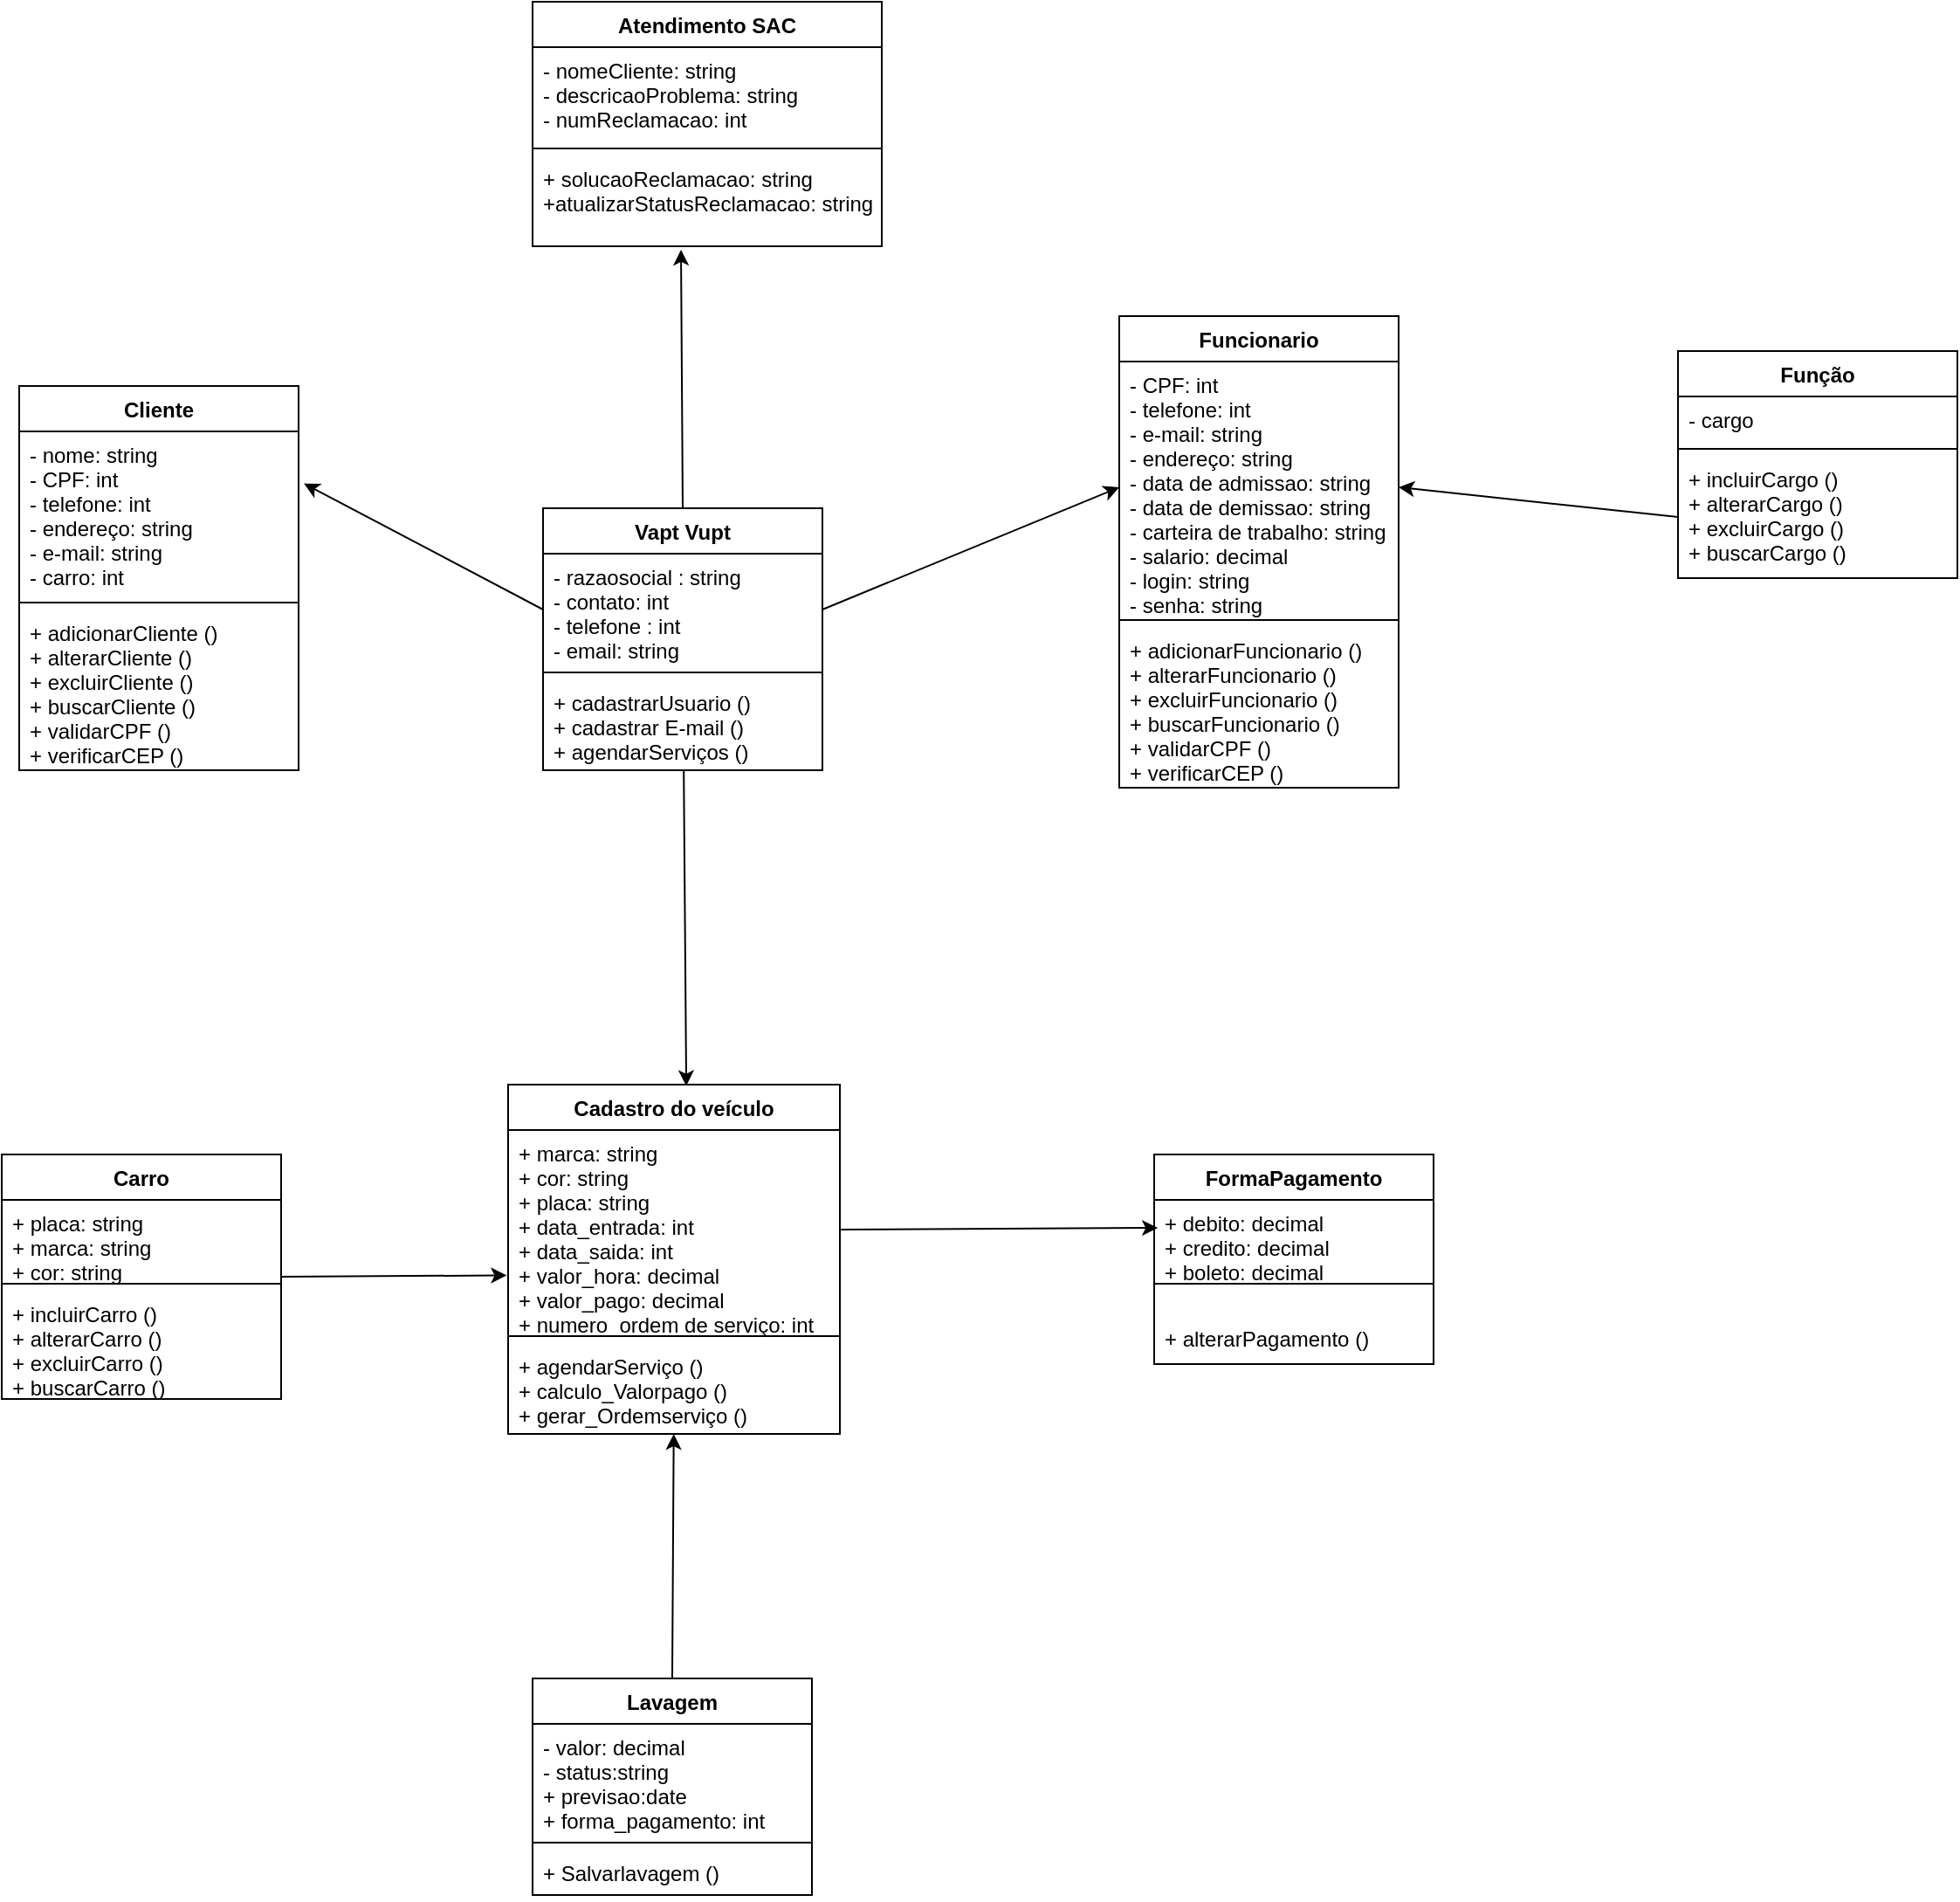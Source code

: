 <mxfile version="13.7.9" type="github">
  <diagram id="C5RBs43oDa-KdzZeNtuy" name="Page-1">
    <mxGraphModel dx="2563" dy="2069" grid="1" gridSize="10" guides="1" tooltips="1" connect="1" arrows="1" fold="1" page="1" pageScale="1" pageWidth="827" pageHeight="1169" math="0" shadow="0">
      <root>
        <mxCell id="WIyWlLk6GJQsqaUBKTNV-0" />
        <mxCell id="WIyWlLk6GJQsqaUBKTNV-1" parent="WIyWlLk6GJQsqaUBKTNV-0" />
        <mxCell id="Ki4WGWcrXDJ5YBPxNS_K-37" style="edgeStyle=none;rounded=0;orthogonalLoop=1;jettySize=auto;html=1;entryX=0.537;entryY=0.004;entryDx=0;entryDy=0;entryPerimeter=0;" edge="1" parent="WIyWlLk6GJQsqaUBKTNV-1" source="Ki4WGWcrXDJ5YBPxNS_K-0" target="Ki4WGWcrXDJ5YBPxNS_K-32">
          <mxGeometry relative="1" as="geometry" />
        </mxCell>
        <mxCell id="Ki4WGWcrXDJ5YBPxNS_K-83" style="edgeStyle=none;rounded=0;orthogonalLoop=1;jettySize=auto;html=1;exitX=0.5;exitY=0;exitDx=0;exitDy=0;entryX=0.425;entryY=1.038;entryDx=0;entryDy=0;entryPerimeter=0;" edge="1" parent="WIyWlLk6GJQsqaUBKTNV-1" source="Ki4WGWcrXDJ5YBPxNS_K-0" target="Ki4WGWcrXDJ5YBPxNS_K-66">
          <mxGeometry relative="1" as="geometry" />
        </mxCell>
        <mxCell id="Ki4WGWcrXDJ5YBPxNS_K-0" value="Vapt Vupt" style="swimlane;fontStyle=1;align=center;verticalAlign=top;childLayout=stackLayout;horizontal=1;startSize=26;horizontalStack=0;resizeParent=1;resizeParentMax=0;resizeLast=0;collapsible=1;marginBottom=0;" vertex="1" parent="WIyWlLk6GJQsqaUBKTNV-1">
          <mxGeometry x="220" y="70" width="160" height="150" as="geometry">
            <mxRectangle x="230" y="180" width="100" height="26" as="alternateBounds" />
          </mxGeometry>
        </mxCell>
        <mxCell id="Ki4WGWcrXDJ5YBPxNS_K-1" value="- razaosocial : string&#xa;- contato: int&#xa;- telefone : int&#xa;- email: string" style="text;strokeColor=none;fillColor=none;align=left;verticalAlign=top;spacingLeft=4;spacingRight=4;overflow=hidden;rotatable=0;points=[[0,0.5],[1,0.5]];portConstraint=eastwest;" vertex="1" parent="Ki4WGWcrXDJ5YBPxNS_K-0">
          <mxGeometry y="26" width="160" height="64" as="geometry" />
        </mxCell>
        <mxCell id="Ki4WGWcrXDJ5YBPxNS_K-2" value="" style="line;strokeWidth=1;fillColor=none;align=left;verticalAlign=middle;spacingTop=-1;spacingLeft=3;spacingRight=3;rotatable=0;labelPosition=right;points=[];portConstraint=eastwest;" vertex="1" parent="Ki4WGWcrXDJ5YBPxNS_K-0">
          <mxGeometry y="90" width="160" height="8" as="geometry" />
        </mxCell>
        <mxCell id="Ki4WGWcrXDJ5YBPxNS_K-3" value="+ cadastrarUsuario ()&#xa;+ cadastrar E-mail ()&#xa;+ agendarServiços ()" style="text;strokeColor=none;fillColor=none;align=left;verticalAlign=top;spacingLeft=4;spacingRight=4;overflow=hidden;rotatable=0;points=[[0,0.5],[1,0.5]];portConstraint=eastwest;" vertex="1" parent="Ki4WGWcrXDJ5YBPxNS_K-0">
          <mxGeometry y="98" width="160" height="52" as="geometry" />
        </mxCell>
        <mxCell id="Ki4WGWcrXDJ5YBPxNS_K-21" style="edgeStyle=none;rounded=0;orthogonalLoop=1;jettySize=auto;html=1;exitX=0;exitY=0.5;exitDx=0;exitDy=0;entryX=1.019;entryY=0.317;entryDx=0;entryDy=0;entryPerimeter=0;" edge="1" parent="WIyWlLk6GJQsqaUBKTNV-1" source="Ki4WGWcrXDJ5YBPxNS_K-1" target="Ki4WGWcrXDJ5YBPxNS_K-17">
          <mxGeometry relative="1" as="geometry" />
        </mxCell>
        <mxCell id="Ki4WGWcrXDJ5YBPxNS_K-23" style="edgeStyle=none;rounded=0;orthogonalLoop=1;jettySize=auto;html=1;exitX=1;exitY=0.5;exitDx=0;exitDy=0;entryX=0;entryY=0.5;entryDx=0;entryDy=0;" edge="1" parent="WIyWlLk6GJQsqaUBKTNV-1" source="Ki4WGWcrXDJ5YBPxNS_K-1" target="Ki4WGWcrXDJ5YBPxNS_K-5">
          <mxGeometry relative="1" as="geometry" />
        </mxCell>
        <mxCell id="Ki4WGWcrXDJ5YBPxNS_K-55" style="edgeStyle=none;rounded=0;orthogonalLoop=1;jettySize=auto;html=1;exitX=0.5;exitY=0;exitDx=0;exitDy=0;" edge="1" parent="WIyWlLk6GJQsqaUBKTNV-1" source="Ki4WGWcrXDJ5YBPxNS_K-51" target="Ki4WGWcrXDJ5YBPxNS_K-35">
          <mxGeometry relative="1" as="geometry" />
        </mxCell>
        <mxCell id="Ki4WGWcrXDJ5YBPxNS_K-57" style="edgeStyle=none;rounded=0;orthogonalLoop=1;jettySize=auto;html=1;exitX=1;exitY=0.5;exitDx=0;exitDy=0;entryX=-0.004;entryY=0.73;entryDx=0;entryDy=0;entryPerimeter=0;" edge="1" parent="WIyWlLk6GJQsqaUBKTNV-1" source="Ki4WGWcrXDJ5YBPxNS_K-8" target="Ki4WGWcrXDJ5YBPxNS_K-33">
          <mxGeometry relative="1" as="geometry" />
        </mxCell>
        <mxCell id="Ki4WGWcrXDJ5YBPxNS_K-8" value="Carro" style="swimlane;fontStyle=1;align=center;verticalAlign=top;childLayout=stackLayout;horizontal=1;startSize=26;horizontalStack=0;resizeParent=1;resizeParentMax=0;resizeLast=0;collapsible=1;marginBottom=0;" vertex="1" parent="WIyWlLk6GJQsqaUBKTNV-1">
          <mxGeometry x="-90" y="440" width="160" height="140" as="geometry" />
        </mxCell>
        <mxCell id="Ki4WGWcrXDJ5YBPxNS_K-9" value="+ placa: string&#xa;+ marca: string&#xa;+ cor: string" style="text;strokeColor=none;fillColor=none;align=left;verticalAlign=top;spacingLeft=4;spacingRight=4;overflow=hidden;rotatable=0;points=[[0,0.5],[1,0.5]];portConstraint=eastwest;" vertex="1" parent="Ki4WGWcrXDJ5YBPxNS_K-8">
          <mxGeometry y="26" width="160" height="44" as="geometry" />
        </mxCell>
        <mxCell id="Ki4WGWcrXDJ5YBPxNS_K-10" value="" style="line;strokeWidth=1;fillColor=none;align=left;verticalAlign=middle;spacingTop=-1;spacingLeft=3;spacingRight=3;rotatable=0;labelPosition=right;points=[];portConstraint=eastwest;" vertex="1" parent="Ki4WGWcrXDJ5YBPxNS_K-8">
          <mxGeometry y="70" width="160" height="8" as="geometry" />
        </mxCell>
        <mxCell id="Ki4WGWcrXDJ5YBPxNS_K-11" value="+ incluirCarro ()&#xa;+ alterarCarro ()&#xa;+ excluirCarro ()&#xa;+ buscarCarro ()&#xa;" style="text;strokeColor=none;fillColor=none;align=left;verticalAlign=top;spacingLeft=4;spacingRight=4;overflow=hidden;rotatable=0;points=[[0,0.5],[1,0.5]];portConstraint=eastwest;" vertex="1" parent="Ki4WGWcrXDJ5YBPxNS_K-8">
          <mxGeometry y="78" width="160" height="62" as="geometry" />
        </mxCell>
        <mxCell id="Ki4WGWcrXDJ5YBPxNS_K-32" value="Cadastro do veículo" style="swimlane;fontStyle=1;align=center;verticalAlign=top;childLayout=stackLayout;horizontal=1;startSize=26;horizontalStack=0;resizeParent=1;resizeParentMax=0;resizeLast=0;collapsible=1;marginBottom=0;" vertex="1" parent="WIyWlLk6GJQsqaUBKTNV-1">
          <mxGeometry x="200" y="400" width="190" height="200" as="geometry" />
        </mxCell>
        <mxCell id="Ki4WGWcrXDJ5YBPxNS_K-33" value="+ marca: string&#xa;+ cor: string&#xa;+ placa: string&#xa;+ data_entrada: int&#xa;+ data_saida: int&#xa;+ valor_hora: decimal&#xa;+ valor_pago: decimal&#xa;+ numero_ordem de serviço: int" style="text;strokeColor=none;fillColor=none;align=left;verticalAlign=top;spacingLeft=4;spacingRight=4;overflow=hidden;rotatable=0;points=[[0,0.5],[1,0.5]];portConstraint=eastwest;" vertex="1" parent="Ki4WGWcrXDJ5YBPxNS_K-32">
          <mxGeometry y="26" width="190" height="114" as="geometry" />
        </mxCell>
        <mxCell id="Ki4WGWcrXDJ5YBPxNS_K-34" value="" style="line;strokeWidth=1;fillColor=none;align=left;verticalAlign=middle;spacingTop=-1;spacingLeft=3;spacingRight=3;rotatable=0;labelPosition=right;points=[];portConstraint=eastwest;" vertex="1" parent="Ki4WGWcrXDJ5YBPxNS_K-32">
          <mxGeometry y="140" width="190" height="8" as="geometry" />
        </mxCell>
        <mxCell id="Ki4WGWcrXDJ5YBPxNS_K-35" value="+ agendarServiço ()&#xa;+ calculo_Valorpago ()&#xa;+ gerar_Ordemserviço ()&#xa;" style="text;strokeColor=none;fillColor=none;align=left;verticalAlign=top;spacingLeft=4;spacingRight=4;overflow=hidden;rotatable=0;points=[[0,0.5],[1,0.5]];portConstraint=eastwest;" vertex="1" parent="Ki4WGWcrXDJ5YBPxNS_K-32">
          <mxGeometry y="148" width="190" height="52" as="geometry" />
        </mxCell>
        <mxCell id="Ki4WGWcrXDJ5YBPxNS_K-70" value="FormaPagamento" style="swimlane;fontStyle=1;align=center;verticalAlign=top;childLayout=stackLayout;horizontal=1;startSize=26;horizontalStack=0;resizeParent=1;resizeParentMax=0;resizeLast=0;collapsible=1;marginBottom=0;" vertex="1" parent="WIyWlLk6GJQsqaUBKTNV-1">
          <mxGeometry x="570" y="440" width="160" height="120" as="geometry" />
        </mxCell>
        <mxCell id="Ki4WGWcrXDJ5YBPxNS_K-71" value="+ debito: decimal&#xa;+ credito: decimal&#xa;+ boleto: decimal" style="text;strokeColor=none;fillColor=none;align=left;verticalAlign=top;spacingLeft=4;spacingRight=4;overflow=hidden;rotatable=0;points=[[0,0.5],[1,0.5]];portConstraint=eastwest;" vertex="1" parent="Ki4WGWcrXDJ5YBPxNS_K-70">
          <mxGeometry y="26" width="160" height="44" as="geometry" />
        </mxCell>
        <mxCell id="Ki4WGWcrXDJ5YBPxNS_K-72" value="" style="line;strokeWidth=1;fillColor=none;align=left;verticalAlign=middle;spacingTop=-1;spacingLeft=3;spacingRight=3;rotatable=0;labelPosition=right;points=[];portConstraint=eastwest;" vertex="1" parent="Ki4WGWcrXDJ5YBPxNS_K-70">
          <mxGeometry y="70" width="160" height="8" as="geometry" />
        </mxCell>
        <mxCell id="Ki4WGWcrXDJ5YBPxNS_K-73" value="&#xa;+ alterarPagamento ()&#xa;&#xa;" style="text;strokeColor=none;fillColor=none;align=left;verticalAlign=top;spacingLeft=4;spacingRight=4;overflow=hidden;rotatable=0;points=[[0,0.5],[1,0.5]];portConstraint=eastwest;" vertex="1" parent="Ki4WGWcrXDJ5YBPxNS_K-70">
          <mxGeometry y="78" width="160" height="42" as="geometry" />
        </mxCell>
        <mxCell id="Ki4WGWcrXDJ5YBPxNS_K-82" style="edgeStyle=none;rounded=0;orthogonalLoop=1;jettySize=auto;html=1;exitX=1;exitY=0.5;exitDx=0;exitDy=0;entryX=0.013;entryY=0.364;entryDx=0;entryDy=0;entryPerimeter=0;" edge="1" parent="WIyWlLk6GJQsqaUBKTNV-1" source="Ki4WGWcrXDJ5YBPxNS_K-33" target="Ki4WGWcrXDJ5YBPxNS_K-71">
          <mxGeometry relative="1" as="geometry" />
        </mxCell>
        <mxCell id="Ki4WGWcrXDJ5YBPxNS_K-4" value="Funcionario" style="swimlane;fontStyle=1;align=center;verticalAlign=top;childLayout=stackLayout;horizontal=1;startSize=26;horizontalStack=0;resizeParent=1;resizeParentMax=0;resizeLast=0;collapsible=1;marginBottom=0;" vertex="1" parent="WIyWlLk6GJQsqaUBKTNV-1">
          <mxGeometry x="550" y="-40" width="160" height="270" as="geometry" />
        </mxCell>
        <mxCell id="Ki4WGWcrXDJ5YBPxNS_K-5" value="- CPF: int&#xa;- telefone: int&#xa;- e-mail: string&#xa;- endereço: string&#xa;- data de admissao: string&#xa;- data de demissao: string&#xa;- carteira de trabalho: string&#xa;- salario: decimal&#xa;- login: string&#xa;- senha: string" style="text;strokeColor=none;fillColor=none;align=left;verticalAlign=top;spacingLeft=4;spacingRight=4;overflow=hidden;rotatable=0;points=[[0,0.5],[1,0.5]];portConstraint=eastwest;" vertex="1" parent="Ki4WGWcrXDJ5YBPxNS_K-4">
          <mxGeometry y="26" width="160" height="144" as="geometry" />
        </mxCell>
        <mxCell id="Ki4WGWcrXDJ5YBPxNS_K-6" value="" style="line;strokeWidth=1;fillColor=none;align=left;verticalAlign=middle;spacingTop=-1;spacingLeft=3;spacingRight=3;rotatable=0;labelPosition=right;points=[];portConstraint=eastwest;" vertex="1" parent="Ki4WGWcrXDJ5YBPxNS_K-4">
          <mxGeometry y="170" width="160" height="8" as="geometry" />
        </mxCell>
        <mxCell id="Ki4WGWcrXDJ5YBPxNS_K-7" value="+ adicionarFuncionario ()&#xa;+ alterarFuncionario ()&#xa;+ excluirFuncionario ()&#xa;+ buscarFuncionario ()&#xa;+ validarCPF ()&#xa;+ verificarCEP ()" style="text;strokeColor=none;fillColor=none;align=left;verticalAlign=top;spacingLeft=4;spacingRight=4;overflow=hidden;rotatable=0;points=[[0,0.5],[1,0.5]];portConstraint=eastwest;" vertex="1" parent="Ki4WGWcrXDJ5YBPxNS_K-4">
          <mxGeometry y="178" width="160" height="92" as="geometry" />
        </mxCell>
        <mxCell id="Ki4WGWcrXDJ5YBPxNS_K-16" value="Cliente" style="swimlane;fontStyle=1;align=center;verticalAlign=top;childLayout=stackLayout;horizontal=1;startSize=26;horizontalStack=0;resizeParent=1;resizeParentMax=0;resizeLast=0;collapsible=1;marginBottom=0;" vertex="1" parent="WIyWlLk6GJQsqaUBKTNV-1">
          <mxGeometry x="-80" width="160" height="220" as="geometry" />
        </mxCell>
        <mxCell id="Ki4WGWcrXDJ5YBPxNS_K-17" value="- nome: string&#xa;- CPF: int&#xa;- telefone: int&#xa;- endereço: string&#xa;- e-mail: string&#xa;- carro: int" style="text;strokeColor=none;fillColor=none;align=left;verticalAlign=top;spacingLeft=4;spacingRight=4;overflow=hidden;rotatable=0;points=[[0,0.5],[1,0.5]];portConstraint=eastwest;" vertex="1" parent="Ki4WGWcrXDJ5YBPxNS_K-16">
          <mxGeometry y="26" width="160" height="94" as="geometry" />
        </mxCell>
        <mxCell id="Ki4WGWcrXDJ5YBPxNS_K-18" value="" style="line;strokeWidth=1;fillColor=none;align=left;verticalAlign=middle;spacingTop=-1;spacingLeft=3;spacingRight=3;rotatable=0;labelPosition=right;points=[];portConstraint=eastwest;" vertex="1" parent="Ki4WGWcrXDJ5YBPxNS_K-16">
          <mxGeometry y="120" width="160" height="8" as="geometry" />
        </mxCell>
        <mxCell id="Ki4WGWcrXDJ5YBPxNS_K-19" value="+ adicionarCliente ()&#xa;+ alterarCliente ()&#xa;+ excluirCliente ()&#xa;+ buscarCliente ()&#xa;+ validarCPF ()&#xa;+ verificarCEP ()" style="text;strokeColor=none;fillColor=none;align=left;verticalAlign=top;spacingLeft=4;spacingRight=4;overflow=hidden;rotatable=0;points=[[0,0.5],[1,0.5]];portConstraint=eastwest;" vertex="1" parent="Ki4WGWcrXDJ5YBPxNS_K-16">
          <mxGeometry y="128" width="160" height="92" as="geometry" />
        </mxCell>
        <mxCell id="Ki4WGWcrXDJ5YBPxNS_K-63" value="Atendimento SAC" style="swimlane;fontStyle=1;align=center;verticalAlign=top;childLayout=stackLayout;horizontal=1;startSize=26;horizontalStack=0;resizeParent=1;resizeParentMax=0;resizeLast=0;collapsible=1;marginBottom=0;" vertex="1" parent="WIyWlLk6GJQsqaUBKTNV-1">
          <mxGeometry x="214" y="-220" width="200" height="140" as="geometry" />
        </mxCell>
        <mxCell id="Ki4WGWcrXDJ5YBPxNS_K-64" value="- nomeCliente: string&#xa;- descricaoProblema: string&#xa;- numReclamacao: int" style="text;strokeColor=none;fillColor=none;align=left;verticalAlign=top;spacingLeft=4;spacingRight=4;overflow=hidden;rotatable=0;points=[[0,0.5],[1,0.5]];portConstraint=eastwest;" vertex="1" parent="Ki4WGWcrXDJ5YBPxNS_K-63">
          <mxGeometry y="26" width="200" height="54" as="geometry" />
        </mxCell>
        <mxCell id="Ki4WGWcrXDJ5YBPxNS_K-65" value="" style="line;strokeWidth=1;fillColor=none;align=left;verticalAlign=middle;spacingTop=-1;spacingLeft=3;spacingRight=3;rotatable=0;labelPosition=right;points=[];portConstraint=eastwest;" vertex="1" parent="Ki4WGWcrXDJ5YBPxNS_K-63">
          <mxGeometry y="80" width="200" height="8" as="geometry" />
        </mxCell>
        <mxCell id="Ki4WGWcrXDJ5YBPxNS_K-66" value="+ solucaoReclamacao: string&#xa;+atualizarStatusReclamacao: string" style="text;strokeColor=none;fillColor=none;align=left;verticalAlign=top;spacingLeft=4;spacingRight=4;overflow=hidden;rotatable=0;points=[[0,0.5],[1,0.5]];portConstraint=eastwest;" vertex="1" parent="Ki4WGWcrXDJ5YBPxNS_K-63">
          <mxGeometry y="88" width="200" height="52" as="geometry" />
        </mxCell>
        <mxCell id="Ki4WGWcrXDJ5YBPxNS_K-51" value="Lavagem" style="swimlane;fontStyle=1;align=center;verticalAlign=top;childLayout=stackLayout;horizontal=1;startSize=26;horizontalStack=0;resizeParent=1;resizeParentMax=0;resizeLast=0;collapsible=1;marginBottom=0;" vertex="1" parent="WIyWlLk6GJQsqaUBKTNV-1">
          <mxGeometry x="214" y="740" width="160" height="124" as="geometry" />
        </mxCell>
        <mxCell id="Ki4WGWcrXDJ5YBPxNS_K-52" value="- valor: decimal&#xa;- status:string&#xa;+ previsao:date&#xa;+ forma_pagamento: int&#xa;" style="text;strokeColor=none;fillColor=none;align=left;verticalAlign=top;spacingLeft=4;spacingRight=4;overflow=hidden;rotatable=0;points=[[0,0.5],[1,0.5]];portConstraint=eastwest;" vertex="1" parent="Ki4WGWcrXDJ5YBPxNS_K-51">
          <mxGeometry y="26" width="160" height="64" as="geometry" />
        </mxCell>
        <mxCell id="Ki4WGWcrXDJ5YBPxNS_K-53" value="" style="line;strokeWidth=1;fillColor=none;align=left;verticalAlign=middle;spacingTop=-1;spacingLeft=3;spacingRight=3;rotatable=0;labelPosition=right;points=[];portConstraint=eastwest;" vertex="1" parent="Ki4WGWcrXDJ5YBPxNS_K-51">
          <mxGeometry y="90" width="160" height="8" as="geometry" />
        </mxCell>
        <mxCell id="Ki4WGWcrXDJ5YBPxNS_K-54" value="+ Salvarlavagem ()" style="text;strokeColor=none;fillColor=none;align=left;verticalAlign=top;spacingLeft=4;spacingRight=4;overflow=hidden;rotatable=0;points=[[0,0.5],[1,0.5]];portConstraint=eastwest;" vertex="1" parent="Ki4WGWcrXDJ5YBPxNS_K-51">
          <mxGeometry y="98" width="160" height="26" as="geometry" />
        </mxCell>
        <mxCell id="Ki4WGWcrXDJ5YBPxNS_K-74" value="Função" style="swimlane;fontStyle=1;align=center;verticalAlign=top;childLayout=stackLayout;horizontal=1;startSize=26;horizontalStack=0;resizeParent=1;resizeParentMax=0;resizeLast=0;collapsible=1;marginBottom=0;" vertex="1" parent="WIyWlLk6GJQsqaUBKTNV-1">
          <mxGeometry x="870" y="-20" width="160" height="130" as="geometry" />
        </mxCell>
        <mxCell id="Ki4WGWcrXDJ5YBPxNS_K-75" value="- cargo" style="text;strokeColor=none;fillColor=none;align=left;verticalAlign=top;spacingLeft=4;spacingRight=4;overflow=hidden;rotatable=0;points=[[0,0.5],[1,0.5]];portConstraint=eastwest;" vertex="1" parent="Ki4WGWcrXDJ5YBPxNS_K-74">
          <mxGeometry y="26" width="160" height="26" as="geometry" />
        </mxCell>
        <mxCell id="Ki4WGWcrXDJ5YBPxNS_K-76" value="" style="line;strokeWidth=1;fillColor=none;align=left;verticalAlign=middle;spacingTop=-1;spacingLeft=3;spacingRight=3;rotatable=0;labelPosition=right;points=[];portConstraint=eastwest;" vertex="1" parent="Ki4WGWcrXDJ5YBPxNS_K-74">
          <mxGeometry y="52" width="160" height="8" as="geometry" />
        </mxCell>
        <mxCell id="Ki4WGWcrXDJ5YBPxNS_K-77" value="+ incluirCargo ()&#xa;+ alterarCargo ()&#xa;+ excluirCargo ()&#xa;+ buscarCargo ()" style="text;strokeColor=none;fillColor=none;align=left;verticalAlign=top;spacingLeft=4;spacingRight=4;overflow=hidden;rotatable=0;points=[[0,0.5],[1,0.5]];portConstraint=eastwest;" vertex="1" parent="Ki4WGWcrXDJ5YBPxNS_K-74">
          <mxGeometry y="60" width="160" height="70" as="geometry" />
        </mxCell>
        <mxCell id="Ki4WGWcrXDJ5YBPxNS_K-85" style="edgeStyle=none;rounded=0;orthogonalLoop=1;jettySize=auto;html=1;exitX=0;exitY=0.5;exitDx=0;exitDy=0;entryX=1;entryY=0.5;entryDx=0;entryDy=0;" edge="1" parent="WIyWlLk6GJQsqaUBKTNV-1" source="Ki4WGWcrXDJ5YBPxNS_K-77" target="Ki4WGWcrXDJ5YBPxNS_K-5">
          <mxGeometry relative="1" as="geometry" />
        </mxCell>
      </root>
    </mxGraphModel>
  </diagram>
</mxfile>
